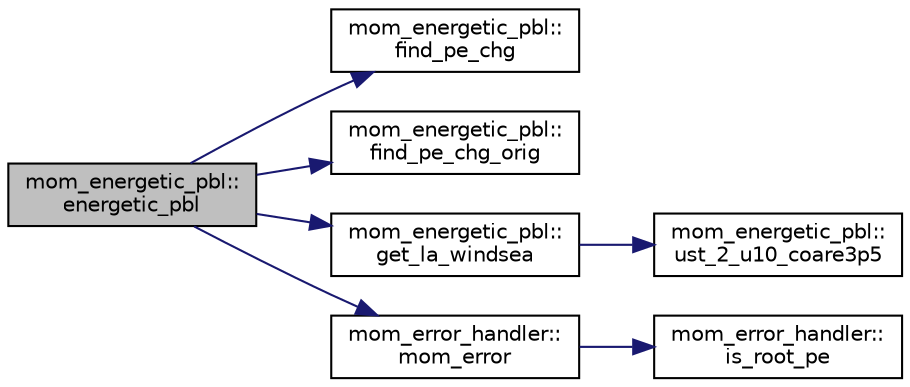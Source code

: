 digraph "mom_energetic_pbl::energetic_pbl"
{
 // INTERACTIVE_SVG=YES
  edge [fontname="Helvetica",fontsize="10",labelfontname="Helvetica",labelfontsize="10"];
  node [fontname="Helvetica",fontsize="10",shape=record];
  rankdir="LR";
  Node0 [label="mom_energetic_pbl::\lenergetic_pbl",height=0.2,width=0.4,color="black", fillcolor="grey75", style="filled", fontcolor="black"];
  Node0 -> Node1 [color="midnightblue",fontsize="10",style="solid",fontname="Helvetica"];
  Node1 [label="mom_energetic_pbl::\lfind_pe_chg",height=0.2,width=0.4,color="black", fillcolor="white", style="filled",URL="$namespacemom__energetic__pbl.html#aa6e73e771faefad2b5b259f3d9c9d541",tooltip="This subroutine calculates the change in potential energy and or derivatives for several changes in a..."];
  Node0 -> Node2 [color="midnightblue",fontsize="10",style="solid",fontname="Helvetica"];
  Node2 [label="mom_energetic_pbl::\lfind_pe_chg_orig",height=0.2,width=0.4,color="black", fillcolor="white", style="filled",URL="$namespacemom__energetic__pbl.html#a6e1196602a2d4f550ef30f82d419c681",tooltip="This subroutine calculates the change in potential energy and or derivatives for several changes in a..."];
  Node0 -> Node3 [color="midnightblue",fontsize="10",style="solid",fontname="Helvetica"];
  Node3 [label="mom_energetic_pbl::\lget_la_windsea",height=0.2,width=0.4,color="black", fillcolor="white", style="filled",URL="$namespacemom__energetic__pbl.html#aa131e60006343cded7b696970ed3b06f"];
  Node3 -> Node4 [color="midnightblue",fontsize="10",style="solid",fontname="Helvetica"];
  Node4 [label="mom_energetic_pbl::\lust_2_u10_coare3p5",height=0.2,width=0.4,color="black", fillcolor="white", style="filled",URL="$namespacemom__energetic__pbl.html#a89e2b8ee6c150daf7067e90633a924ec",tooltip="Computes wind speed from ustar_air based on COARE 3.5 Cd relationship. "];
  Node0 -> Node5 [color="midnightblue",fontsize="10",style="solid",fontname="Helvetica"];
  Node5 [label="mom_error_handler::\lmom_error",height=0.2,width=0.4,color="black", fillcolor="white", style="filled",URL="$namespacemom__error__handler.html#a460cfb79a06c29fc249952c2a3710d67"];
  Node5 -> Node6 [color="midnightblue",fontsize="10",style="solid",fontname="Helvetica"];
  Node6 [label="mom_error_handler::\lis_root_pe",height=0.2,width=0.4,color="black", fillcolor="white", style="filled",URL="$namespacemom__error__handler.html#ad5f00a53059c72fe2332d1436c80ca71"];
}

